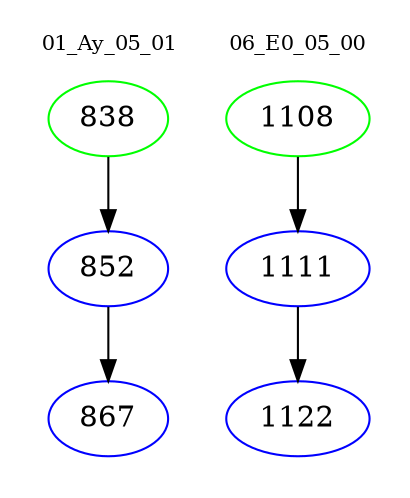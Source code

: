 digraph{
subgraph cluster_0 {
color = white
label = "01_Ay_05_01";
fontsize=10;
T0_838 [label="838", color="green"]
T0_838 -> T0_852 [color="black"]
T0_852 [label="852", color="blue"]
T0_852 -> T0_867 [color="black"]
T0_867 [label="867", color="blue"]
}
subgraph cluster_1 {
color = white
label = "06_E0_05_00";
fontsize=10;
T1_1108 [label="1108", color="green"]
T1_1108 -> T1_1111 [color="black"]
T1_1111 [label="1111", color="blue"]
T1_1111 -> T1_1122 [color="black"]
T1_1122 [label="1122", color="blue"]
}
}
